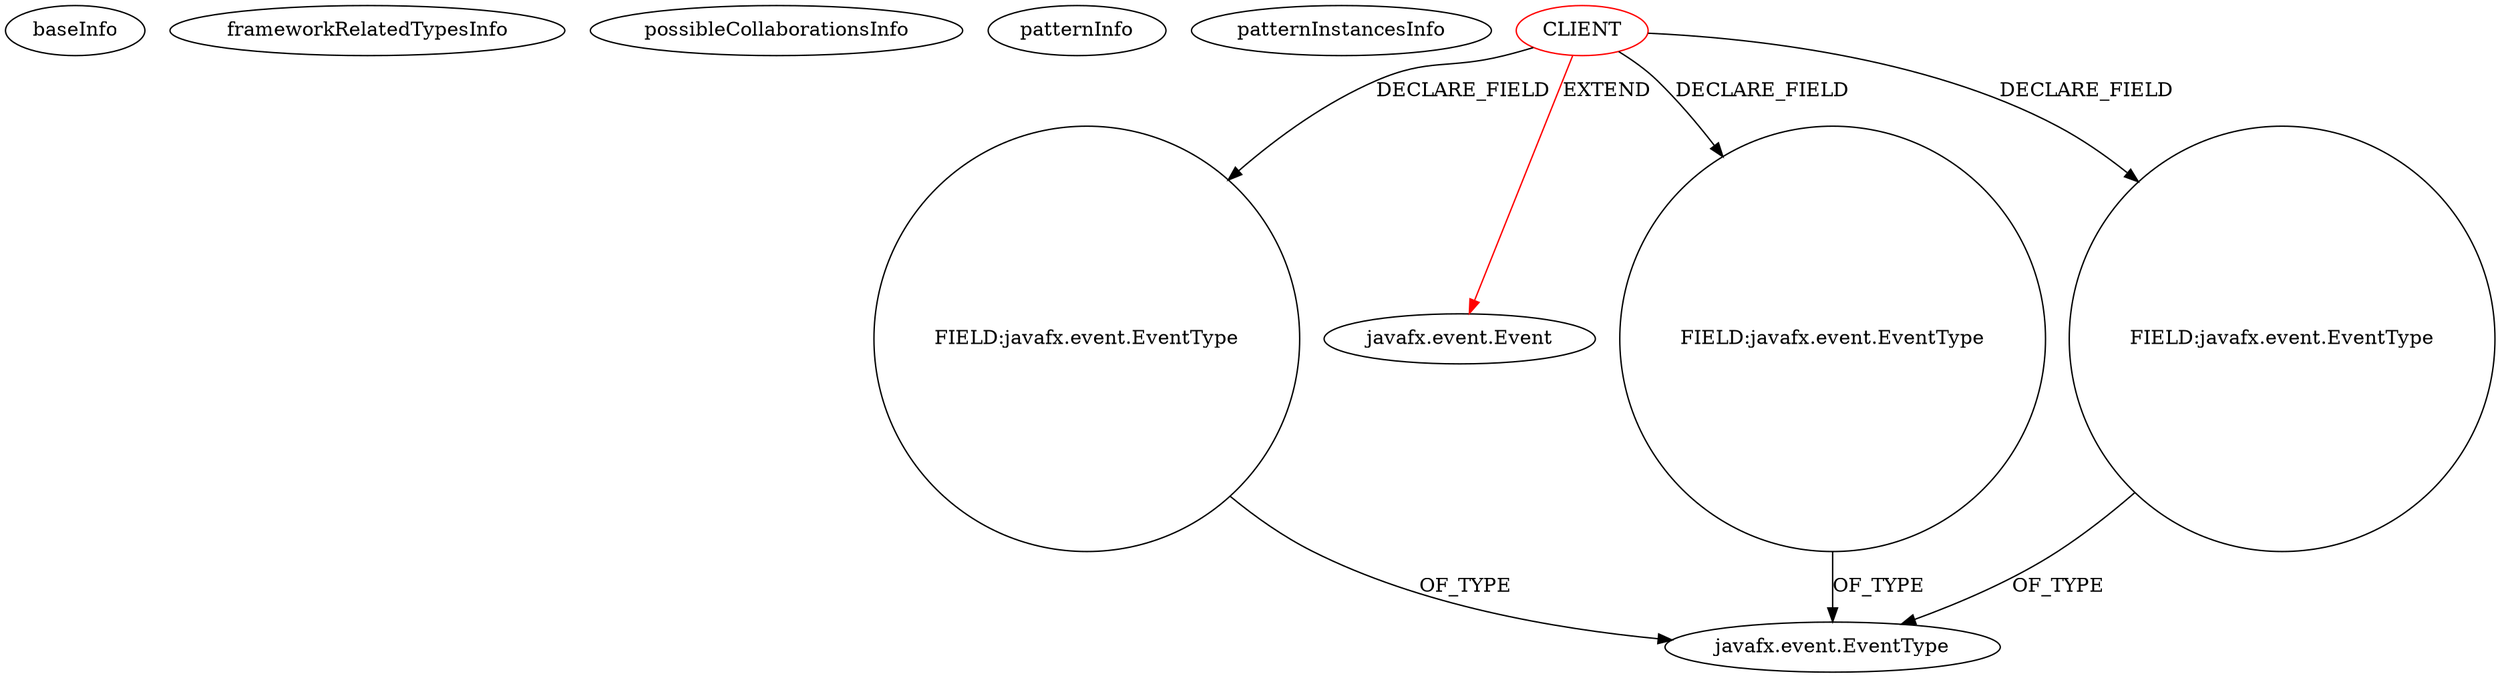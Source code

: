 digraph {
baseInfo[graphId=2406,category="pattern",isAnonymous=false,possibleRelation=false]
frameworkRelatedTypesInfo[0="javafx.event.Event"]
possibleCollaborationsInfo[]
patternInfo[frequency=4.0,patternRootClient=0]
patternInstancesInfo[0="mfischbo-fxplumber~/mfischbo-fxplumber/fxplumber-master/fxplumber/src/main/java/de/artignition/fxplumber/event/ConnectorEvent.java~ConnectorEvent~3610",1="mfischbo-fxplumber~/mfischbo-fxplumber/fxplumber-master/fxplumber/src/main/java/de/artignition/fxplumber/event/ConnectionEvent.java~ConnectionEvent~3608",2="abuczko-JFXDockManager~/abuczko-JFXDockManager/JFXDockManager-master/JFXDockManager/src/controller/event/DockPanelModificationEvent.java~DockPanelModificationEvent~1689",3="mfischbo-fxplumber~/mfischbo-fxplumber/fxplumber-master/fxplumber/src/main/java/de/artignition/fxplumber/event/NodeEvent.java~NodeEvent~3609"]
4[label="FIELD:javafx.event.EventType",vertexType="FIELD_DECLARATION",isFrameworkType=false,shape=circle]
0[label="CLIENT",vertexType="ROOT_CLIENT_CLASS_DECLARATION",isFrameworkType=false,color=red]
1[label="javafx.event.Event",vertexType="FRAMEWORK_CLASS_TYPE",isFrameworkType=false]
3[label="javafx.event.EventType",vertexType="FRAMEWORK_CLASS_TYPE",isFrameworkType=false]
10[label="FIELD:javafx.event.EventType",vertexType="FIELD_DECLARATION",isFrameworkType=false,shape=circle]
14[label="FIELD:javafx.event.EventType",vertexType="FIELD_DECLARATION",isFrameworkType=false,shape=circle]
0->14[label="DECLARE_FIELD"]
14->3[label="OF_TYPE"]
0->1[label="EXTEND",color=red]
10->3[label="OF_TYPE"]
0->4[label="DECLARE_FIELD"]
4->3[label="OF_TYPE"]
0->10[label="DECLARE_FIELD"]
}
